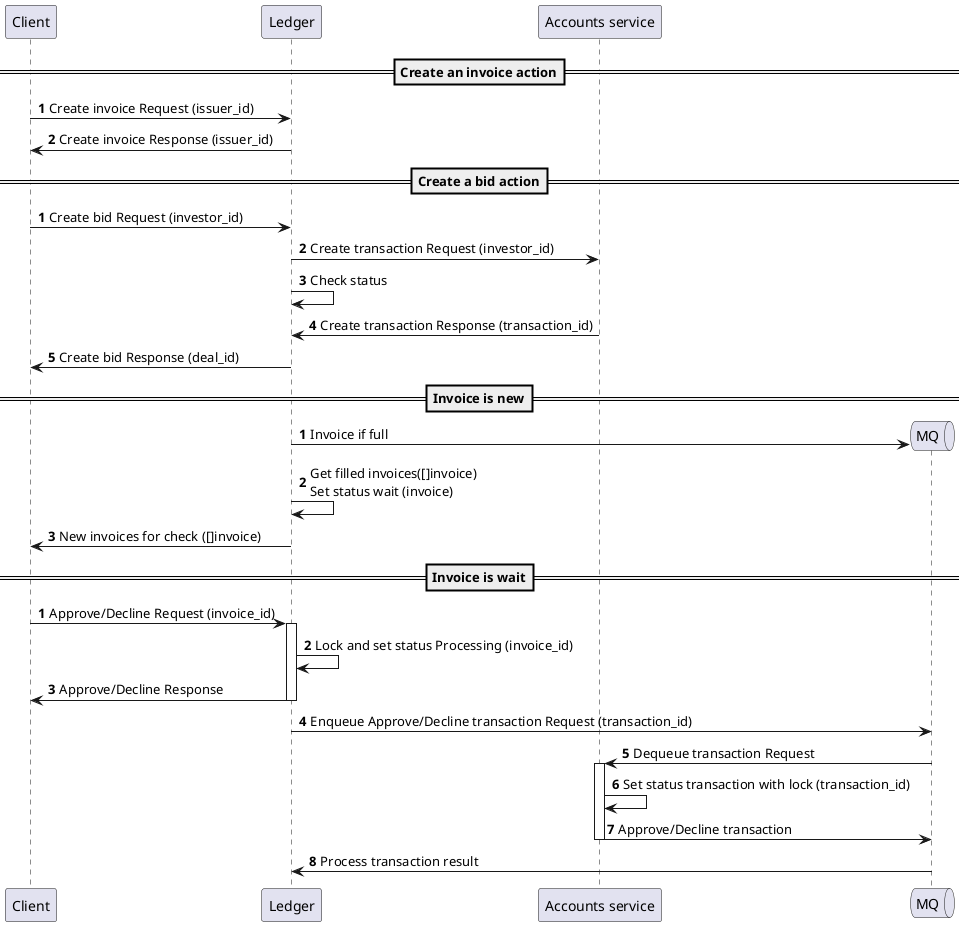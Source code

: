 @startuml
'https://plantuml.com/sequence-diagram

==Create an invoice action==
autonumber
Client -> Ledger: Create invoice Request (issuer_id)
Ledger -> Client: Create invoice Response (issuer_id)


==Create a bid action==
autonumber
Client -> Ledger: Create bid Request (investor_id)
Ledger -> "Accounts service": Create transaction Request (investor_id)
Ledger -> Ledger: Check status
"Accounts service" -> Ledger: Create transaction Response (transaction_id)
Ledger -> Client: Create bid Response (deal_id)

==Invoice is new==
autonumber
queue MQ
Ledger -> MQ ** : Invoice if full
Ledger -> Ledger: Get filled invoices([]invoice)\nSet status wait (invoice)

Ledger -> Client: New invoices for check ([]invoice)

==Invoice is wait==
autonumber
Client -> Ledger: Approve/Decline Request (invoice_id)
activate Ledger
Ledger -> Ledger: Lock and set status Processing (invoice_id)
Ledger -> Client: Approve/Decline Response
deactivate Ledger
Ledger -> MQ : Enqueue Approve/Decline transaction Request (transaction_id)
MQ -> "Accounts service": Dequeue transaction Request
activate "Accounts service"
"Accounts service" -> "Accounts service": Set status transaction with lock (transaction_id)
"Accounts service" -> MQ: Approve/Decline transaction
deactivate "Accounts service"
MQ -> Ledger: Process transaction result

@enduml